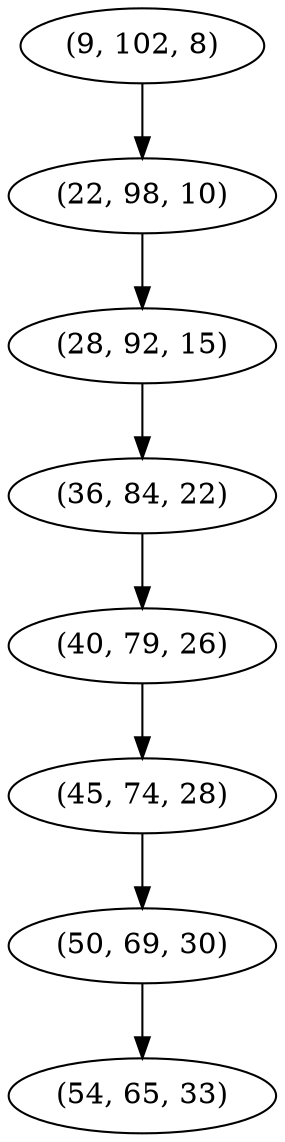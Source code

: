 digraph tree {
    "(9, 102, 8)";
    "(22, 98, 10)";
    "(28, 92, 15)";
    "(36, 84, 22)";
    "(40, 79, 26)";
    "(45, 74, 28)";
    "(50, 69, 30)";
    "(54, 65, 33)";
    "(9, 102, 8)" -> "(22, 98, 10)";
    "(22, 98, 10)" -> "(28, 92, 15)";
    "(28, 92, 15)" -> "(36, 84, 22)";
    "(36, 84, 22)" -> "(40, 79, 26)";
    "(40, 79, 26)" -> "(45, 74, 28)";
    "(45, 74, 28)" -> "(50, 69, 30)";
    "(50, 69, 30)" -> "(54, 65, 33)";
}
